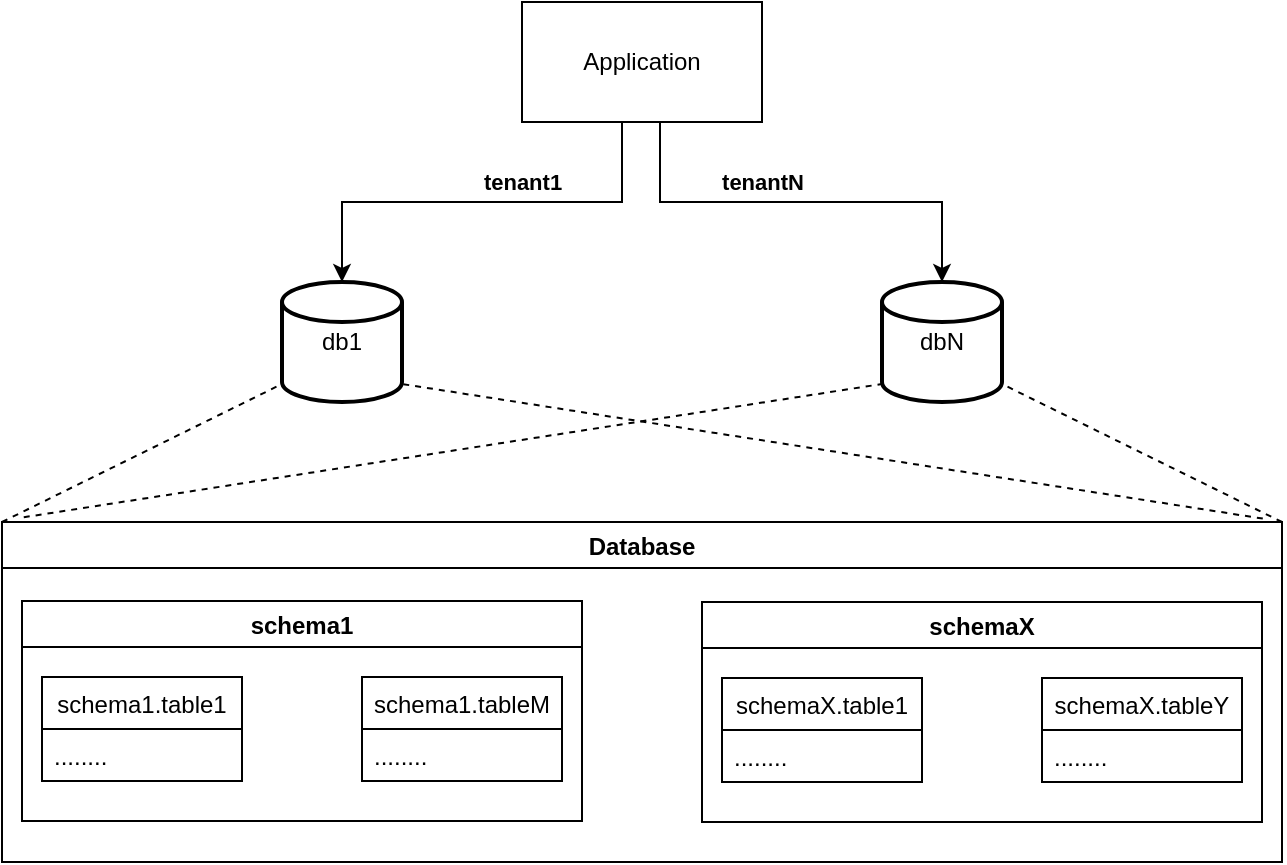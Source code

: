 <mxfile version="13.10.0" type="device"><diagram id="tb8iTpRzV7df1XShEiZ8" name="Page-1"><mxGraphModel dx="1420" dy="777" grid="1" gridSize="10" guides="1" tooltips="1" connect="1" arrows="1" fold="1" page="1" pageScale="1" pageWidth="827" pageHeight="1169" math="0" shadow="0"><root><mxCell id="0"/><mxCell id="1" parent="0"/><mxCell id="-0SOtKCn01TKavJph2s1-14" style="edgeStyle=orthogonalEdgeStyle;rounded=0;orthogonalLoop=1;jettySize=auto;html=1;sketch=0;shadow=0;" parent="1" edge="1"><mxGeometry relative="1" as="geometry"><mxPoint x="409" y="210" as="sourcePoint"/><mxPoint x="550" y="290" as="targetPoint"/><Array as="points"><mxPoint x="409" y="250"/><mxPoint x="550" y="250"/></Array></mxGeometry></mxCell><mxCell id="43jD_v0lgmFom6cSxUAU-19" value="tenantN" style="edgeLabel;html=1;align=center;verticalAlign=middle;resizable=0;points=[];fontStyle=1" parent="-0SOtKCn01TKavJph2s1-14" vertex="1" connectable="0"><mxGeometry x="0.086" y="-1" relative="1" as="geometry"><mxPoint x="-29" y="-11" as="offset"/></mxGeometry></mxCell><mxCell id="-0SOtKCn01TKavJph2s1-12" style="edgeStyle=orthogonalEdgeStyle;rounded=0;orthogonalLoop=1;jettySize=auto;html=1;entryX=0.5;entryY=0;entryDx=0;entryDy=0;" parent="1" source="-0SOtKCn01TKavJph2s1-11" edge="1"><mxGeometry relative="1" as="geometry"><mxPoint x="390" y="220" as="sourcePoint"/><mxPoint x="250" y="290" as="targetPoint"/><Array as="points"><mxPoint x="390" y="250"/><mxPoint x="250" y="250"/></Array></mxGeometry></mxCell><mxCell id="43jD_v0lgmFom6cSxUAU-18" value="&lt;div&gt;tenant1&lt;/div&gt;" style="edgeLabel;html=1;align=center;verticalAlign=middle;resizable=0;points=[];fontStyle=1" parent="-0SOtKCn01TKavJph2s1-12" vertex="1" connectable="0"><mxGeometry x="-0.173" y="2" relative="1" as="geometry"><mxPoint x="1" y="-12" as="offset"/></mxGeometry></mxCell><mxCell id="-0SOtKCn01TKavJph2s1-5" value="" style="shape=image;html=1;verticalAlign=top;verticalLabelPosition=bottom;labelBackgroundColor=#ffffff;imageAspect=0;aspect=fixed;image=https://cdn4.iconfinder.com/data/icons/essential-app-1/16/dot-more-menu-hide-128.png" parent="1" vertex="1"><mxGeometry x="300" y="300.5" width="39" height="39" as="geometry"/></mxCell><mxCell id="-0SOtKCn01TKavJph2s1-9" value="" style="shape=image;html=1;verticalAlign=top;verticalLabelPosition=bottom;labelBackgroundColor=#ffffff;imageAspect=0;aspect=fixed;image=https://cdn4.iconfinder.com/data/icons/essential-app-1/16/dot-more-menu-hide-128.png" parent="1" vertex="1"><mxGeometry x="380" y="300.5" width="39" height="39" as="geometry"/></mxCell><mxCell id="-0SOtKCn01TKavJph2s1-10" value="" style="shape=image;html=1;verticalAlign=top;verticalLabelPosition=bottom;labelBackgroundColor=#ffffff;imageAspect=0;aspect=fixed;image=https://cdn4.iconfinder.com/data/icons/essential-app-1/16/dot-more-menu-hide-128.png" parent="1" vertex="1"><mxGeometry x="460" y="300.5" width="39" height="39" as="geometry"/></mxCell><mxCell id="-0SOtKCn01TKavJph2s1-11" value="&lt;div&gt;Application&lt;/div&gt;" style="rounded=0;whiteSpace=wrap;html=1;" parent="1" vertex="1"><mxGeometry x="340" y="150" width="120" height="60" as="geometry"/></mxCell><mxCell id="-0SOtKCn01TKavJph2s1-17" value="db1" style="strokeWidth=2;html=1;shape=mxgraph.flowchart.database;whiteSpace=wrap;" parent="1" vertex="1"><mxGeometry x="220" y="290" width="60" height="60" as="geometry"/></mxCell><mxCell id="-0SOtKCn01TKavJph2s1-18" value="dbN" style="strokeWidth=2;html=1;shape=mxgraph.flowchart.database;whiteSpace=wrap;" parent="1" vertex="1"><mxGeometry x="520" y="290" width="60" height="60" as="geometry"/></mxCell><mxCell id="-0SOtKCn01TKavJph2s1-19" value="Database" style="swimlane;" parent="1" vertex="1"><mxGeometry x="80" y="410" width="640" height="170" as="geometry"/></mxCell><mxCell id="43jD_v0lgmFom6cSxUAU-1" value="schema1" style="swimlane;" parent="-0SOtKCn01TKavJph2s1-19" vertex="1"><mxGeometry x="10" y="39.5" width="280" height="110" as="geometry"/></mxCell><mxCell id="43jD_v0lgmFom6cSxUAU-3" value="schema1.table1" style="swimlane;fontStyle=0;childLayout=stackLayout;horizontal=1;startSize=26;fillColor=none;horizontalStack=0;resizeParent=1;resizeParentMax=0;resizeLast=0;collapsible=1;marginBottom=0;" parent="43jD_v0lgmFom6cSxUAU-1" vertex="1"><mxGeometry x="10" y="38" width="100" height="52" as="geometry"/></mxCell><mxCell id="43jD_v0lgmFom6cSxUAU-5" value="........" style="text;strokeColor=none;fillColor=none;align=left;verticalAlign=top;spacingLeft=4;spacingRight=4;overflow=hidden;rotatable=0;points=[[0,0.5],[1,0.5]];portConstraint=eastwest;" parent="43jD_v0lgmFom6cSxUAU-3" vertex="1"><mxGeometry y="26" width="100" height="26" as="geometry"/></mxCell><mxCell id="43jD_v0lgmFom6cSxUAU-7" value="schema1.tableM" style="swimlane;fontStyle=0;childLayout=stackLayout;horizontal=1;startSize=26;fillColor=none;horizontalStack=0;resizeParent=1;resizeParentMax=0;resizeLast=0;collapsible=1;marginBottom=0;" parent="43jD_v0lgmFom6cSxUAU-1" vertex="1"><mxGeometry x="170" y="38" width="100" height="52" as="geometry"/></mxCell><mxCell id="43jD_v0lgmFom6cSxUAU-8" value="........" style="text;strokeColor=none;fillColor=none;align=left;verticalAlign=top;spacingLeft=4;spacingRight=4;overflow=hidden;rotatable=0;points=[[0,0.5],[1,0.5]];portConstraint=eastwest;" parent="43jD_v0lgmFom6cSxUAU-7" vertex="1"><mxGeometry y="26" width="100" height="26" as="geometry"/></mxCell><mxCell id="43jD_v0lgmFom6cSxUAU-9" value="" style="shape=image;html=1;verticalAlign=top;verticalLabelPosition=bottom;labelBackgroundColor=#ffffff;imageAspect=0;aspect=fixed;image=https://cdn1.iconfinder.com/data/icons/jumpicon-basic-ui-glyph-1/32/-_Dot-More-Option-Menu-128.png" parent="43jD_v0lgmFom6cSxUAU-1" vertex="1"><mxGeometry x="120" y="44" width="40" height="40" as="geometry"/></mxCell><mxCell id="43jD_v0lgmFom6cSxUAU-11" value="" style="shape=image;html=1;verticalAlign=top;verticalLabelPosition=bottom;labelBackgroundColor=#ffffff;imageAspect=0;aspect=fixed;image=https://cdn4.iconfinder.com/data/icons/essential-app-1/16/dot-more-menu-hide-128.png" parent="-0SOtKCn01TKavJph2s1-19" vertex="1"><mxGeometry x="300" y="75" width="39" height="39" as="geometry"/></mxCell><mxCell id="43jD_v0lgmFom6cSxUAU-12" value="schemaX" style="swimlane;" parent="-0SOtKCn01TKavJph2s1-19" vertex="1"><mxGeometry x="350" y="40" width="280" height="110" as="geometry"/></mxCell><mxCell id="43jD_v0lgmFom6cSxUAU-13" value="schemaX.table1" style="swimlane;fontStyle=0;childLayout=stackLayout;horizontal=1;startSize=26;fillColor=none;horizontalStack=0;resizeParent=1;resizeParentMax=0;resizeLast=0;collapsible=1;marginBottom=0;" parent="43jD_v0lgmFom6cSxUAU-12" vertex="1"><mxGeometry x="10" y="38" width="100" height="52" as="geometry"/></mxCell><mxCell id="43jD_v0lgmFom6cSxUAU-14" value="........" style="text;strokeColor=none;fillColor=none;align=left;verticalAlign=top;spacingLeft=4;spacingRight=4;overflow=hidden;rotatable=0;points=[[0,0.5],[1,0.5]];portConstraint=eastwest;" parent="43jD_v0lgmFom6cSxUAU-13" vertex="1"><mxGeometry y="26" width="100" height="26" as="geometry"/></mxCell><mxCell id="43jD_v0lgmFom6cSxUAU-15" value="schemaX.tableY" style="swimlane;fontStyle=0;childLayout=stackLayout;horizontal=1;startSize=26;fillColor=none;horizontalStack=0;resizeParent=1;resizeParentMax=0;resizeLast=0;collapsible=1;marginBottom=0;" parent="43jD_v0lgmFom6cSxUAU-12" vertex="1"><mxGeometry x="170" y="38" width="100" height="52" as="geometry"/></mxCell><mxCell id="43jD_v0lgmFom6cSxUAU-16" value="........" style="text;strokeColor=none;fillColor=none;align=left;verticalAlign=top;spacingLeft=4;spacingRight=4;overflow=hidden;rotatable=0;points=[[0,0.5],[1,0.5]];portConstraint=eastwest;" parent="43jD_v0lgmFom6cSxUAU-15" vertex="1"><mxGeometry y="26" width="100" height="26" as="geometry"/></mxCell><mxCell id="43jD_v0lgmFom6cSxUAU-17" value="" style="shape=image;html=1;verticalAlign=top;verticalLabelPosition=bottom;labelBackgroundColor=#ffffff;imageAspect=0;aspect=fixed;image=https://cdn1.iconfinder.com/data/icons/jumpicon-basic-ui-glyph-1/32/-_Dot-More-Option-Menu-128.png" parent="43jD_v0lgmFom6cSxUAU-12" vertex="1"><mxGeometry x="120" y="38" width="40" height="40" as="geometry"/></mxCell><mxCell id="5TlUo3Z-M-Ep4N8_x5N6-2" value="" style="endArrow=none;dashed=1;html=1;exitX=0;exitY=0;exitDx=0;exitDy=0;entryX=0;entryY=0.85;entryDx=0;entryDy=0;entryPerimeter=0;" parent="1" source="-0SOtKCn01TKavJph2s1-19" target="-0SOtKCn01TKavJph2s1-17" edge="1"><mxGeometry width="50" height="50" relative="1" as="geometry"><mxPoint x="390" y="540" as="sourcePoint"/><mxPoint x="440" y="490" as="targetPoint"/></mxGeometry></mxCell><mxCell id="5TlUo3Z-M-Ep4N8_x5N6-3" value="" style="endArrow=none;dashed=1;html=1;entryX=1;entryY=0.85;entryDx=0;entryDy=0;entryPerimeter=0;exitX=0.985;exitY=-0.01;exitDx=0;exitDy=0;exitPerimeter=0;" parent="1" source="-0SOtKCn01TKavJph2s1-19" target="-0SOtKCn01TKavJph2s1-17" edge="1"><mxGeometry width="50" height="50" relative="1" as="geometry"><mxPoint x="390" y="540" as="sourcePoint"/><mxPoint x="440" y="490" as="targetPoint"/></mxGeometry></mxCell><mxCell id="5TlUo3Z-M-Ep4N8_x5N6-6" value="" style="endArrow=none;dashed=1;html=1;entryX=0;entryY=0.85;entryDx=0;entryDy=0;entryPerimeter=0;exitX=0.017;exitY=-0.014;exitDx=0;exitDy=0;exitPerimeter=0;" parent="1" source="-0SOtKCn01TKavJph2s1-19" target="-0SOtKCn01TKavJph2s1-18" edge="1"><mxGeometry width="50" height="50" relative="1" as="geometry"><mxPoint x="120" y="400" as="sourcePoint"/><mxPoint x="440" y="450" as="targetPoint"/></mxGeometry></mxCell><mxCell id="5TlUo3Z-M-Ep4N8_x5N6-7" value="" style="endArrow=none;dashed=1;html=1;entryX=1;entryY=0.85;entryDx=0;entryDy=0;entryPerimeter=0;exitX=1;exitY=0;exitDx=0;exitDy=0;" parent="1" source="-0SOtKCn01TKavJph2s1-19" target="-0SOtKCn01TKavJph2s1-18" edge="1"><mxGeometry width="50" height="50" relative="1" as="geometry"><mxPoint x="390" y="500" as="sourcePoint"/><mxPoint x="440" y="450" as="targetPoint"/></mxGeometry></mxCell></root></mxGraphModel></diagram></mxfile>